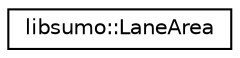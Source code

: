 digraph "Graphical Class Hierarchy"
{
  edge [fontname="Helvetica",fontsize="10",labelfontname="Helvetica",labelfontsize="10"];
  node [fontname="Helvetica",fontsize="10",shape=record];
  rankdir="LR";
  Node0 [label="libsumo::LaneArea",height=0.2,width=0.4,color="black", fillcolor="white", style="filled",URL="$d0/d6b/classlibsumo_1_1_lane_area.html"];
}
